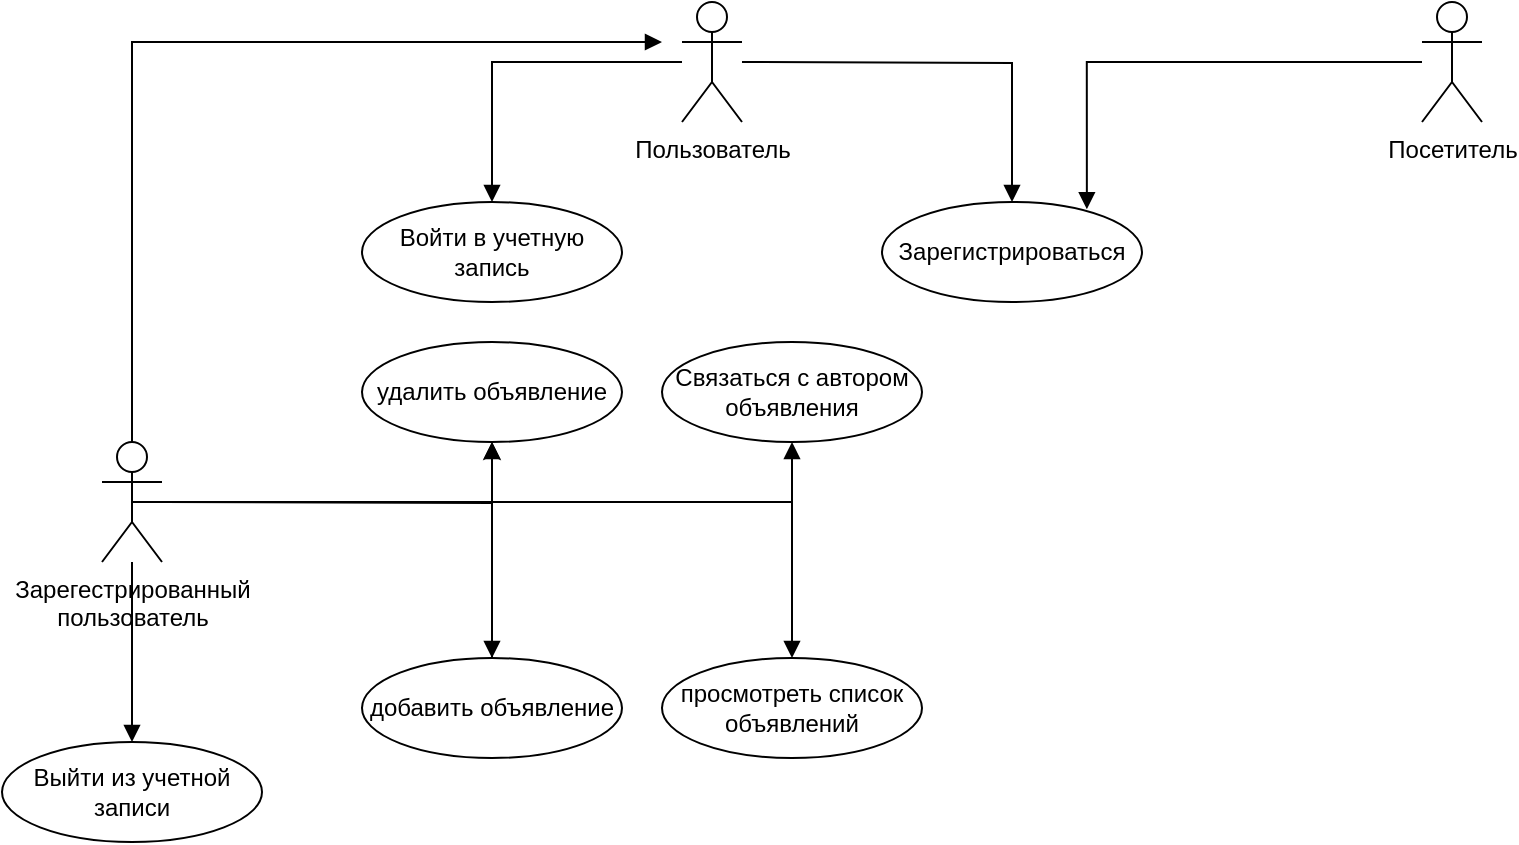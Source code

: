 <mxfile version="22.1.0" type="device">
  <diagram name="Page-1" id="e7e014a7-5840-1c2e-5031-d8a46d1fe8dd">
    <mxGraphModel dx="1050" dy="530" grid="1" gridSize="10" guides="1" tooltips="1" connect="1" arrows="1" fold="1" page="1" pageScale="1" pageWidth="1169" pageHeight="826" background="none" math="0" shadow="0">
      <root>
        <mxCell id="0" />
        <mxCell id="1" parent="0" />
        <mxCell id="EF-QOKdP-zuiBsv5D5__-41" value="Пользователь" style="shape=umlActor;verticalLabelPosition=bottom;verticalAlign=top;html=1;outlineConnect=0;" vertex="1" parent="1">
          <mxGeometry x="450" y="60" width="30" height="60" as="geometry" />
        </mxCell>
        <mxCell id="EF-QOKdP-zuiBsv5D5__-48" value="Зарегистрироваться" style="ellipse;whiteSpace=wrap;html=1;" vertex="1" parent="1">
          <mxGeometry x="550" y="160" width="130" height="50" as="geometry" />
        </mxCell>
        <mxCell id="EF-QOKdP-zuiBsv5D5__-51" value="Войти в учетную запись" style="ellipse;whiteSpace=wrap;html=1;" vertex="1" parent="1">
          <mxGeometry x="290" y="160" width="130" height="50" as="geometry" />
        </mxCell>
        <mxCell id="EF-QOKdP-zuiBsv5D5__-52" value="" style="endArrow=block;endFill=1;html=1;edgeStyle=orthogonalEdgeStyle;align=left;verticalAlign=top;rounded=0;entryX=0.5;entryY=0;entryDx=0;entryDy=0;" edge="1" parent="1" source="EF-QOKdP-zuiBsv5D5__-41" target="EF-QOKdP-zuiBsv5D5__-51">
          <mxGeometry x="-1" relative="1" as="geometry">
            <mxPoint x="480" y="320" as="sourcePoint" />
            <mxPoint x="640" y="320" as="targetPoint" />
          </mxGeometry>
        </mxCell>
        <mxCell id="EF-QOKdP-zuiBsv5D5__-54" value="" style="endArrow=block;endFill=1;html=1;edgeStyle=orthogonalEdgeStyle;align=left;verticalAlign=top;rounded=0;entryX=0.5;entryY=0;entryDx=0;entryDy=0;" edge="1" parent="1" target="EF-QOKdP-zuiBsv5D5__-48">
          <mxGeometry x="-1" relative="1" as="geometry">
            <mxPoint x="480" y="90" as="sourcePoint" />
            <mxPoint x="365" y="170" as="targetPoint" />
          </mxGeometry>
        </mxCell>
        <mxCell id="EF-QOKdP-zuiBsv5D5__-56" value="Посетитель" style="shape=umlActor;verticalLabelPosition=bottom;verticalAlign=top;html=1;outlineConnect=0;" vertex="1" parent="1">
          <mxGeometry x="820" y="60" width="30" height="60" as="geometry" />
        </mxCell>
        <mxCell id="EF-QOKdP-zuiBsv5D5__-57" value="" style="endArrow=block;endFill=1;html=1;edgeStyle=orthogonalEdgeStyle;align=left;verticalAlign=top;rounded=0;entryX=0.788;entryY=0.072;entryDx=0;entryDy=0;entryPerimeter=0;" edge="1" parent="1" source="EF-QOKdP-zuiBsv5D5__-56" target="EF-QOKdP-zuiBsv5D5__-48">
          <mxGeometry x="-1" relative="1" as="geometry">
            <mxPoint x="490" y="100" as="sourcePoint" />
            <mxPoint x="625" y="170" as="targetPoint" />
          </mxGeometry>
        </mxCell>
        <mxCell id="EF-QOKdP-zuiBsv5D5__-58" value="Зарегестрированный&lt;br&gt;пользователь" style="shape=umlActor;verticalLabelPosition=bottom;verticalAlign=top;html=1;outlineConnect=0;" vertex="1" parent="1">
          <mxGeometry x="160" y="280" width="30" height="60" as="geometry" />
        </mxCell>
        <mxCell id="EF-QOKdP-zuiBsv5D5__-59" value="" style="endArrow=block;endFill=1;html=1;edgeStyle=orthogonalEdgeStyle;align=left;verticalAlign=top;rounded=0;exitX=0.5;exitY=0;exitDx=0;exitDy=0;exitPerimeter=0;" edge="1" parent="1" source="EF-QOKdP-zuiBsv5D5__-58">
          <mxGeometry x="-1" relative="1" as="geometry">
            <mxPoint x="245" y="80" as="sourcePoint" />
            <mxPoint x="440" y="80" as="targetPoint" />
            <Array as="points">
              <mxPoint x="175" y="80" />
            </Array>
          </mxGeometry>
        </mxCell>
        <mxCell id="EF-QOKdP-zuiBsv5D5__-60" value="Выйти из учетной&lt;br&gt;записи" style="ellipse;whiteSpace=wrap;html=1;" vertex="1" parent="1">
          <mxGeometry x="110" y="430" width="130" height="50" as="geometry" />
        </mxCell>
        <mxCell id="EF-QOKdP-zuiBsv5D5__-61" value="" style="endArrow=block;endFill=1;html=1;edgeStyle=orthogonalEdgeStyle;align=left;verticalAlign=top;rounded=0;entryX=0.5;entryY=0;entryDx=0;entryDy=0;" edge="1" parent="1" source="EF-QOKdP-zuiBsv5D5__-58" target="EF-QOKdP-zuiBsv5D5__-60">
          <mxGeometry x="-1" relative="1" as="geometry">
            <mxPoint x="365" y="370" as="sourcePoint" />
            <mxPoint x="270" y="440" as="targetPoint" />
          </mxGeometry>
        </mxCell>
        <mxCell id="EF-QOKdP-zuiBsv5D5__-70" value="" style="edgeStyle=orthogonalEdgeStyle;rounded=0;orthogonalLoop=1;jettySize=auto;html=1;" edge="1" parent="1" source="EF-QOKdP-zuiBsv5D5__-62" target="EF-QOKdP-zuiBsv5D5__-66">
          <mxGeometry relative="1" as="geometry" />
        </mxCell>
        <mxCell id="EF-QOKdP-zuiBsv5D5__-62" value="добавить объявление" style="ellipse;whiteSpace=wrap;html=1;" vertex="1" parent="1">
          <mxGeometry x="290" y="388" width="130" height="50" as="geometry" />
        </mxCell>
        <mxCell id="EF-QOKdP-zuiBsv5D5__-65" value="Связаться с автором&lt;br&gt;объявления" style="ellipse;whiteSpace=wrap;html=1;" vertex="1" parent="1">
          <mxGeometry x="440" y="230" width="130" height="50" as="geometry" />
        </mxCell>
        <mxCell id="EF-QOKdP-zuiBsv5D5__-66" value="удалить объявление" style="ellipse;whiteSpace=wrap;html=1;" vertex="1" parent="1">
          <mxGeometry x="290" y="230" width="130" height="50" as="geometry" />
        </mxCell>
        <mxCell id="EF-QOKdP-zuiBsv5D5__-67" value="" style="endArrow=block;endFill=1;html=1;edgeStyle=orthogonalEdgeStyle;align=left;verticalAlign=top;rounded=0;entryX=0.5;entryY=1;entryDx=0;entryDy=0;" edge="1" parent="1" source="EF-QOKdP-zuiBsv5D5__-58" target="EF-QOKdP-zuiBsv5D5__-66">
          <mxGeometry x="-1" relative="1" as="geometry">
            <mxPoint x="630" y="500" as="sourcePoint" />
            <mxPoint x="895" y="300" as="targetPoint" />
            <Array as="points" />
          </mxGeometry>
        </mxCell>
        <mxCell id="EF-QOKdP-zuiBsv5D5__-68" value="" style="endArrow=block;endFill=1;html=1;edgeStyle=orthogonalEdgeStyle;align=left;verticalAlign=top;rounded=0;entryX=0.5;entryY=1;entryDx=0;entryDy=0;" edge="1" parent="1" source="EF-QOKdP-zuiBsv5D5__-58" target="EF-QOKdP-zuiBsv5D5__-65">
          <mxGeometry x="-1" relative="1" as="geometry">
            <mxPoint x="200" y="320" as="sourcePoint" />
            <mxPoint x="365" y="290" as="targetPoint" />
            <Array as="points" />
          </mxGeometry>
        </mxCell>
        <mxCell id="EF-QOKdP-zuiBsv5D5__-69" value="" style="endArrow=block;endFill=1;html=1;edgeStyle=orthogonalEdgeStyle;align=left;verticalAlign=top;rounded=0;entryX=0.5;entryY=0;entryDx=0;entryDy=0;" edge="1" parent="1" target="EF-QOKdP-zuiBsv5D5__-62">
          <mxGeometry x="-1" relative="1" as="geometry">
            <mxPoint x="190" y="310" as="sourcePoint" />
            <mxPoint x="375" y="300" as="targetPoint" />
            <Array as="points" />
          </mxGeometry>
        </mxCell>
        <mxCell id="EF-QOKdP-zuiBsv5D5__-71" value="просмотреть список&lt;br&gt;объявлений" style="ellipse;whiteSpace=wrap;html=1;" vertex="1" parent="1">
          <mxGeometry x="440" y="388" width="130" height="50" as="geometry" />
        </mxCell>
        <mxCell id="EF-QOKdP-zuiBsv5D5__-72" value="" style="endArrow=block;endFill=1;html=1;edgeStyle=orthogonalEdgeStyle;align=left;verticalAlign=top;rounded=0;entryX=0.5;entryY=0;entryDx=0;entryDy=0;exitX=0.5;exitY=0.5;exitDx=0;exitDy=0;exitPerimeter=0;" edge="1" parent="1" source="EF-QOKdP-zuiBsv5D5__-58" target="EF-QOKdP-zuiBsv5D5__-71">
          <mxGeometry x="-1" relative="1" as="geometry">
            <mxPoint x="200" y="320" as="sourcePoint" />
            <mxPoint x="515" y="290" as="targetPoint" />
            <Array as="points" />
          </mxGeometry>
        </mxCell>
      </root>
    </mxGraphModel>
  </diagram>
</mxfile>
